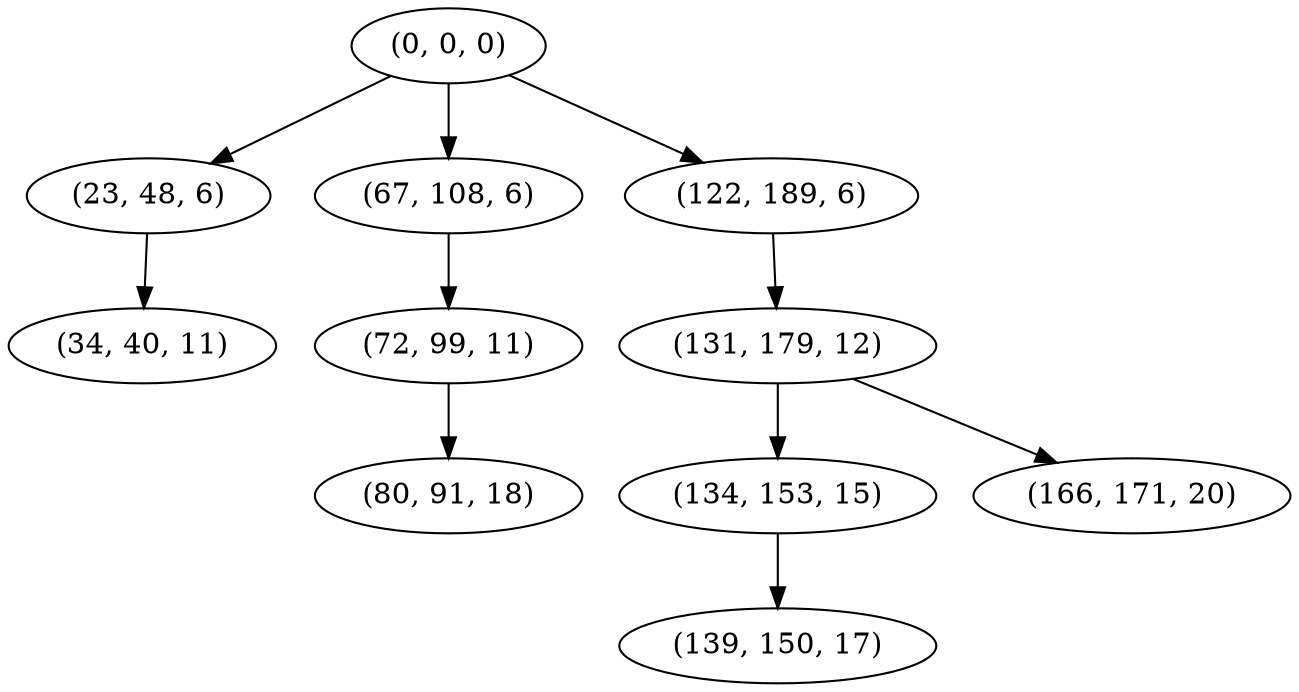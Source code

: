 digraph tree {
    "(0, 0, 0)";
    "(23, 48, 6)";
    "(34, 40, 11)";
    "(67, 108, 6)";
    "(72, 99, 11)";
    "(80, 91, 18)";
    "(122, 189, 6)";
    "(131, 179, 12)";
    "(134, 153, 15)";
    "(139, 150, 17)";
    "(166, 171, 20)";
    "(0, 0, 0)" -> "(23, 48, 6)";
    "(0, 0, 0)" -> "(67, 108, 6)";
    "(0, 0, 0)" -> "(122, 189, 6)";
    "(23, 48, 6)" -> "(34, 40, 11)";
    "(67, 108, 6)" -> "(72, 99, 11)";
    "(72, 99, 11)" -> "(80, 91, 18)";
    "(122, 189, 6)" -> "(131, 179, 12)";
    "(131, 179, 12)" -> "(134, 153, 15)";
    "(131, 179, 12)" -> "(166, 171, 20)";
    "(134, 153, 15)" -> "(139, 150, 17)";
}
